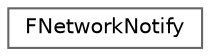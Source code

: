 digraph "Graphical Class Hierarchy"
{
 // INTERACTIVE_SVG=YES
 // LATEX_PDF_SIZE
  bgcolor="transparent";
  edge [fontname=Helvetica,fontsize=10,labelfontname=Helvetica,labelfontsize=10];
  node [fontname=Helvetica,fontsize=10,shape=box,height=0.2,width=0.4];
  rankdir="LR";
  Node0 [id="Node000000",label="FNetworkNotify",height=0.2,width=0.4,color="grey40", fillcolor="white", style="filled",URL="$d0/d45/classFNetworkNotify.html",tooltip="The net code uses this to send notifications."];
}
